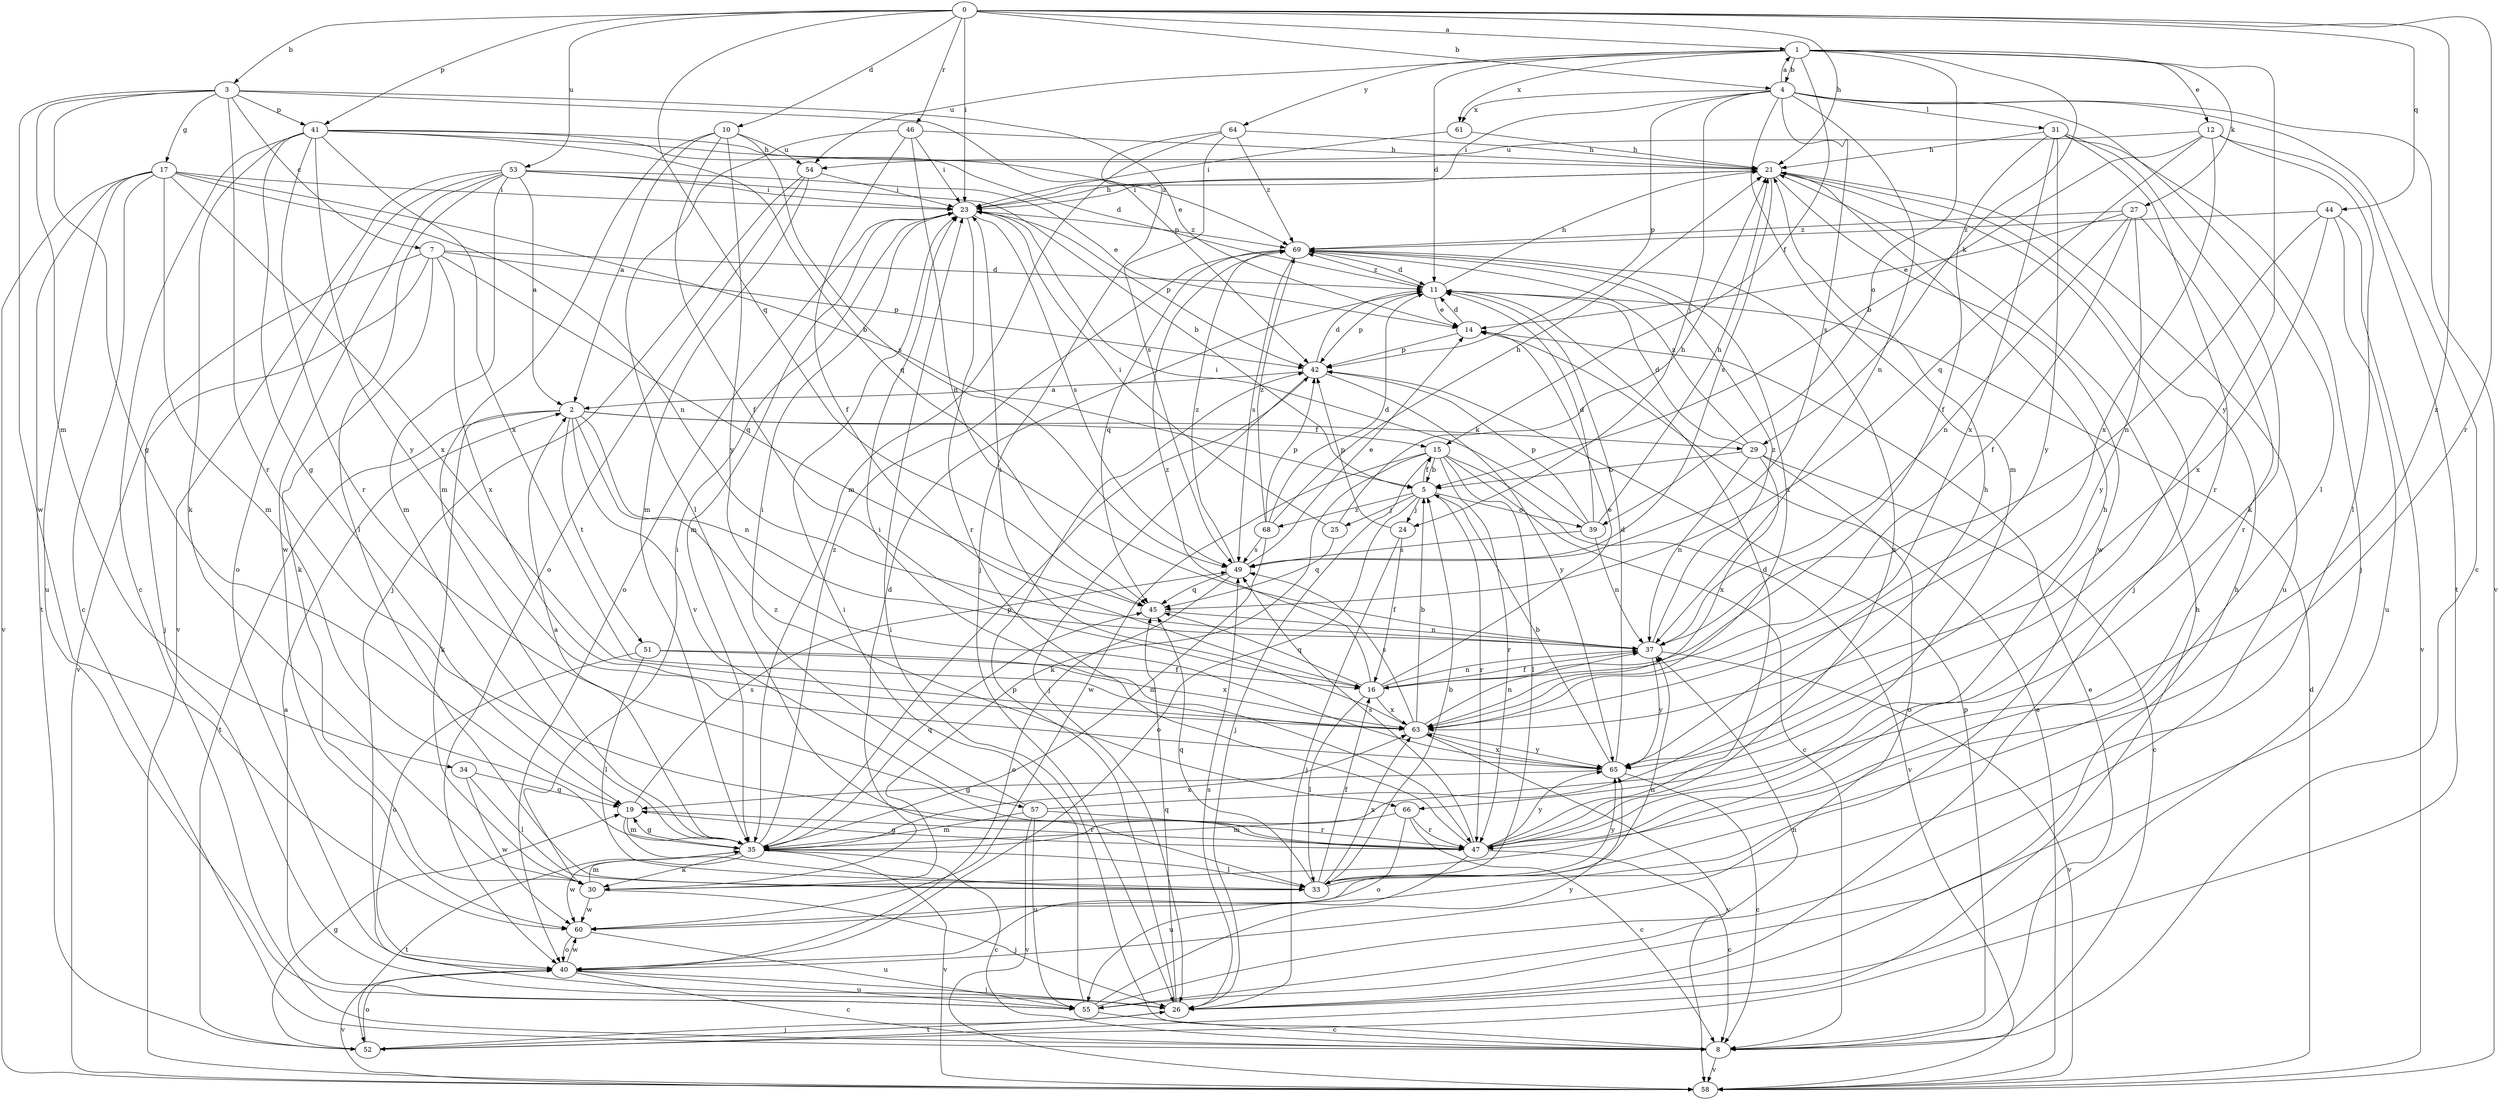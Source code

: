strict digraph  {
0;
1;
2;
3;
4;
5;
7;
8;
10;
11;
12;
14;
15;
16;
17;
19;
21;
23;
24;
25;
26;
27;
29;
30;
31;
33;
34;
35;
37;
39;
40;
41;
42;
44;
45;
46;
47;
49;
51;
52;
53;
54;
55;
57;
58;
60;
61;
63;
64;
65;
66;
68;
69;
0 -> 1  [label=a];
0 -> 3  [label=b];
0 -> 4  [label=b];
0 -> 10  [label=d];
0 -> 21  [label=h];
0 -> 23  [label=i];
0 -> 41  [label=p];
0 -> 44  [label=q];
0 -> 45  [label=q];
0 -> 46  [label=r];
0 -> 47  [label=r];
0 -> 53  [label=u];
0 -> 66  [label=z];
1 -> 4  [label=b];
1 -> 11  [label=d];
1 -> 12  [label=e];
1 -> 15  [label=f];
1 -> 27  [label=k];
1 -> 29  [label=k];
1 -> 39  [label=o];
1 -> 54  [label=u];
1 -> 61  [label=x];
1 -> 64  [label=y];
1 -> 65  [label=y];
2 -> 15  [label=f];
2 -> 29  [label=k];
2 -> 30  [label=k];
2 -> 37  [label=n];
2 -> 51  [label=t];
2 -> 52  [label=t];
2 -> 57  [label=v];
2 -> 66  [label=z];
3 -> 7  [label=c];
3 -> 14  [label=e];
3 -> 17  [label=g];
3 -> 19  [label=g];
3 -> 34  [label=m];
3 -> 41  [label=p];
3 -> 42  [label=p];
3 -> 47  [label=r];
3 -> 60  [label=w];
4 -> 1  [label=a];
4 -> 8  [label=c];
4 -> 23  [label=i];
4 -> 24  [label=j];
4 -> 31  [label=l];
4 -> 33  [label=l];
4 -> 35  [label=m];
4 -> 37  [label=n];
4 -> 42  [label=p];
4 -> 49  [label=s];
4 -> 58  [label=v];
4 -> 61  [label=x];
5 -> 15  [label=f];
5 -> 24  [label=j];
5 -> 25  [label=j];
5 -> 39  [label=o];
5 -> 40  [label=o];
5 -> 47  [label=r];
5 -> 68  [label=z];
7 -> 11  [label=d];
7 -> 26  [label=j];
7 -> 30  [label=k];
7 -> 42  [label=p];
7 -> 45  [label=q];
7 -> 58  [label=v];
7 -> 63  [label=x];
8 -> 14  [label=e];
8 -> 23  [label=i];
8 -> 42  [label=p];
8 -> 58  [label=v];
10 -> 2  [label=a];
10 -> 16  [label=f];
10 -> 35  [label=m];
10 -> 49  [label=s];
10 -> 54  [label=u];
10 -> 65  [label=y];
11 -> 14  [label=e];
11 -> 21  [label=h];
11 -> 42  [label=p];
11 -> 69  [label=z];
12 -> 5  [label=b];
12 -> 33  [label=l];
12 -> 45  [label=q];
12 -> 52  [label=t];
12 -> 54  [label=u];
12 -> 63  [label=x];
14 -> 11  [label=d];
14 -> 42  [label=p];
15 -> 5  [label=b];
15 -> 8  [label=c];
15 -> 26  [label=j];
15 -> 30  [label=k];
15 -> 33  [label=l];
15 -> 47  [label=r];
15 -> 58  [label=v];
15 -> 60  [label=w];
16 -> 14  [label=e];
16 -> 33  [label=l];
16 -> 37  [label=n];
16 -> 45  [label=q];
16 -> 63  [label=x];
16 -> 69  [label=z];
17 -> 5  [label=b];
17 -> 8  [label=c];
17 -> 23  [label=i];
17 -> 35  [label=m];
17 -> 37  [label=n];
17 -> 52  [label=t];
17 -> 55  [label=u];
17 -> 58  [label=v];
17 -> 63  [label=x];
19 -> 33  [label=l];
19 -> 35  [label=m];
19 -> 47  [label=r];
19 -> 49  [label=s];
21 -> 23  [label=i];
21 -> 26  [label=j];
21 -> 49  [label=s];
21 -> 55  [label=u];
21 -> 60  [label=w];
23 -> 21  [label=h];
23 -> 35  [label=m];
23 -> 40  [label=o];
23 -> 42  [label=p];
23 -> 47  [label=r];
23 -> 49  [label=s];
23 -> 69  [label=z];
24 -> 16  [label=f];
24 -> 26  [label=j];
24 -> 42  [label=p];
25 -> 21  [label=h];
25 -> 23  [label=i];
25 -> 45  [label=q];
26 -> 21  [label=h];
26 -> 42  [label=p];
26 -> 45  [label=q];
26 -> 49  [label=s];
26 -> 52  [label=t];
27 -> 14  [label=e];
27 -> 16  [label=f];
27 -> 37  [label=n];
27 -> 47  [label=r];
27 -> 65  [label=y];
27 -> 69  [label=z];
29 -> 5  [label=b];
29 -> 8  [label=c];
29 -> 11  [label=d];
29 -> 37  [label=n];
29 -> 40  [label=o];
29 -> 63  [label=x];
29 -> 69  [label=z];
30 -> 11  [label=d];
30 -> 23  [label=i];
30 -> 26  [label=j];
30 -> 35  [label=m];
30 -> 60  [label=w];
31 -> 16  [label=f];
31 -> 21  [label=h];
31 -> 26  [label=j];
31 -> 30  [label=k];
31 -> 47  [label=r];
31 -> 63  [label=x];
31 -> 65  [label=y];
33 -> 5  [label=b];
33 -> 16  [label=f];
33 -> 45  [label=q];
33 -> 63  [label=x];
33 -> 65  [label=y];
34 -> 19  [label=g];
34 -> 33  [label=l];
34 -> 60  [label=w];
35 -> 2  [label=a];
35 -> 8  [label=c];
35 -> 19  [label=g];
35 -> 30  [label=k];
35 -> 33  [label=l];
35 -> 42  [label=p];
35 -> 45  [label=q];
35 -> 52  [label=t];
35 -> 58  [label=v];
35 -> 60  [label=w];
35 -> 63  [label=x];
35 -> 69  [label=z];
37 -> 16  [label=f];
37 -> 58  [label=v];
37 -> 65  [label=y];
37 -> 69  [label=z];
39 -> 11  [label=d];
39 -> 21  [label=h];
39 -> 23  [label=i];
39 -> 37  [label=n];
39 -> 42  [label=p];
39 -> 49  [label=s];
40 -> 8  [label=c];
40 -> 26  [label=j];
40 -> 55  [label=u];
40 -> 58  [label=v];
40 -> 60  [label=w];
41 -> 8  [label=c];
41 -> 11  [label=d];
41 -> 19  [label=g];
41 -> 21  [label=h];
41 -> 30  [label=k];
41 -> 45  [label=q];
41 -> 47  [label=r];
41 -> 63  [label=x];
41 -> 65  [label=y];
41 -> 69  [label=z];
42 -> 2  [label=a];
42 -> 11  [label=d];
42 -> 26  [label=j];
42 -> 65  [label=y];
44 -> 37  [label=n];
44 -> 55  [label=u];
44 -> 58  [label=v];
44 -> 63  [label=x];
44 -> 69  [label=z];
45 -> 37  [label=n];
46 -> 16  [label=f];
46 -> 21  [label=h];
46 -> 23  [label=i];
46 -> 33  [label=l];
46 -> 37  [label=n];
47 -> 8  [label=c];
47 -> 11  [label=d];
47 -> 19  [label=g];
47 -> 21  [label=h];
47 -> 23  [label=i];
47 -> 49  [label=s];
47 -> 55  [label=u];
47 -> 65  [label=y];
47 -> 69  [label=z];
49 -> 14  [label=e];
49 -> 40  [label=o];
49 -> 45  [label=q];
49 -> 69  [label=z];
51 -> 16  [label=f];
51 -> 33  [label=l];
51 -> 40  [label=o];
51 -> 63  [label=x];
52 -> 19  [label=g];
52 -> 21  [label=h];
52 -> 26  [label=j];
52 -> 40  [label=o];
53 -> 2  [label=a];
53 -> 5  [label=b];
53 -> 14  [label=e];
53 -> 23  [label=i];
53 -> 33  [label=l];
53 -> 35  [label=m];
53 -> 40  [label=o];
53 -> 58  [label=v];
53 -> 60  [label=w];
54 -> 23  [label=i];
54 -> 26  [label=j];
54 -> 35  [label=m];
54 -> 40  [label=o];
55 -> 2  [label=a];
55 -> 8  [label=c];
55 -> 23  [label=i];
55 -> 37  [label=n];
55 -> 65  [label=y];
57 -> 21  [label=h];
57 -> 23  [label=i];
57 -> 35  [label=m];
57 -> 47  [label=r];
57 -> 55  [label=u];
57 -> 58  [label=v];
58 -> 11  [label=d];
58 -> 14  [label=e];
60 -> 37  [label=n];
60 -> 40  [label=o];
60 -> 55  [label=u];
61 -> 21  [label=h];
61 -> 23  [label=i];
63 -> 5  [label=b];
63 -> 23  [label=i];
63 -> 37  [label=n];
63 -> 49  [label=s];
63 -> 58  [label=v];
63 -> 65  [label=y];
64 -> 21  [label=h];
64 -> 26  [label=j];
64 -> 35  [label=m];
64 -> 49  [label=s];
64 -> 69  [label=z];
65 -> 5  [label=b];
65 -> 8  [label=c];
65 -> 11  [label=d];
65 -> 19  [label=g];
65 -> 63  [label=x];
66 -> 8  [label=c];
66 -> 35  [label=m];
66 -> 40  [label=o];
66 -> 47  [label=r];
68 -> 11  [label=d];
68 -> 21  [label=h];
68 -> 35  [label=m];
68 -> 42  [label=p];
68 -> 49  [label=s];
68 -> 69  [label=z];
69 -> 11  [label=d];
69 -> 45  [label=q];
69 -> 49  [label=s];
69 -> 63  [label=x];
}
